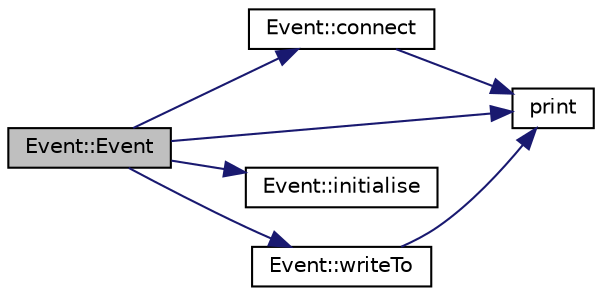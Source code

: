 digraph "Event::Event"
{
 // LATEX_PDF_SIZE
  edge [fontname="Helvetica",fontsize="10",labelfontname="Helvetica",labelfontsize="10"];
  node [fontname="Helvetica",fontsize="10",shape=record];
  rankdir="LR";
  Node1 [label="Event::Event",height=0.2,width=0.4,color="black", fillcolor="grey75", style="filled", fontcolor="black",tooltip=" "];
  Node1 -> Node2 [color="midnightblue",fontsize="10",style="solid",fontname="Helvetica"];
  Node2 [label="Event::connect",height=0.2,width=0.4,color="black", fillcolor="white", style="filled",URL="$class_event.html#ad56471596f54f50a72895909127a5569",tooltip=" "];
  Node2 -> Node3 [color="midnightblue",fontsize="10",style="solid",fontname="Helvetica"];
  Node3 [label="print",height=0.2,width=0.4,color="black", fillcolor="white", style="filled",URL="$utils_8hpp.html#a66ca7a7876bba06ed99b2fa6945cd2b0",tooltip=" "];
  Node1 -> Node4 [color="midnightblue",fontsize="10",style="solid",fontname="Helvetica"];
  Node4 [label="Event::initialise",height=0.2,width=0.4,color="black", fillcolor="white", style="filled",URL="$class_event.html#a111171bf2aae348d630dc97a4e17d908",tooltip=" "];
  Node1 -> Node3 [color="midnightblue",fontsize="10",style="solid",fontname="Helvetica"];
  Node1 -> Node5 [color="midnightblue",fontsize="10",style="solid",fontname="Helvetica"];
  Node5 [label="Event::writeTo",height=0.2,width=0.4,color="black", fillcolor="white", style="filled",URL="$class_event.html#af55ad159d2b28739ebaae45c9037b360",tooltip=" "];
  Node5 -> Node3 [color="midnightblue",fontsize="10",style="solid",fontname="Helvetica"];
}
